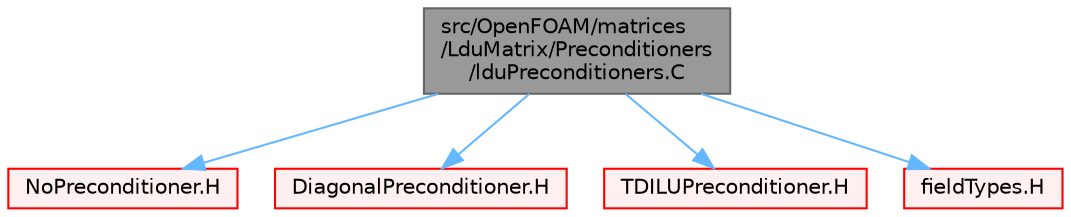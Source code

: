digraph "src/OpenFOAM/matrices/LduMatrix/Preconditioners/lduPreconditioners.C"
{
 // LATEX_PDF_SIZE
  bgcolor="transparent";
  edge [fontname=Helvetica,fontsize=10,labelfontname=Helvetica,labelfontsize=10];
  node [fontname=Helvetica,fontsize=10,shape=box,height=0.2,width=0.4];
  Node1 [id="Node000001",label="src/OpenFOAM/matrices\l/LduMatrix/Preconditioners\l/lduPreconditioners.C",height=0.2,width=0.4,color="gray40", fillcolor="grey60", style="filled", fontcolor="black",tooltip=" "];
  Node1 -> Node2 [id="edge1_Node000001_Node000002",color="steelblue1",style="solid",tooltip=" "];
  Node2 [id="Node000002",label="NoPreconditioner.H",height=0.2,width=0.4,color="red", fillcolor="#FFF0F0", style="filled",URL="$NoPreconditioner_8H.html",tooltip=" "];
  Node1 -> Node213 [id="edge2_Node000001_Node000213",color="steelblue1",style="solid",tooltip=" "];
  Node213 [id="Node000213",label="DiagonalPreconditioner.H",height=0.2,width=0.4,color="red", fillcolor="#FFF0F0", style="filled",URL="$DiagonalPreconditioner_8H.html",tooltip=" "];
  Node1 -> Node214 [id="edge3_Node000001_Node000214",color="steelblue1",style="solid",tooltip=" "];
  Node214 [id="Node000214",label="TDILUPreconditioner.H",height=0.2,width=0.4,color="red", fillcolor="#FFF0F0", style="filled",URL="$TDILUPreconditioner_8H.html",tooltip=" "];
  Node1 -> Node175 [id="edge4_Node000001_Node000175",color="steelblue1",style="solid",tooltip=" "];
  Node175 [id="Node000175",label="fieldTypes.H",height=0.2,width=0.4,color="red", fillcolor="#FFF0F0", style="filled",URL="$fieldTypes_8H.html",tooltip=" "];
}
